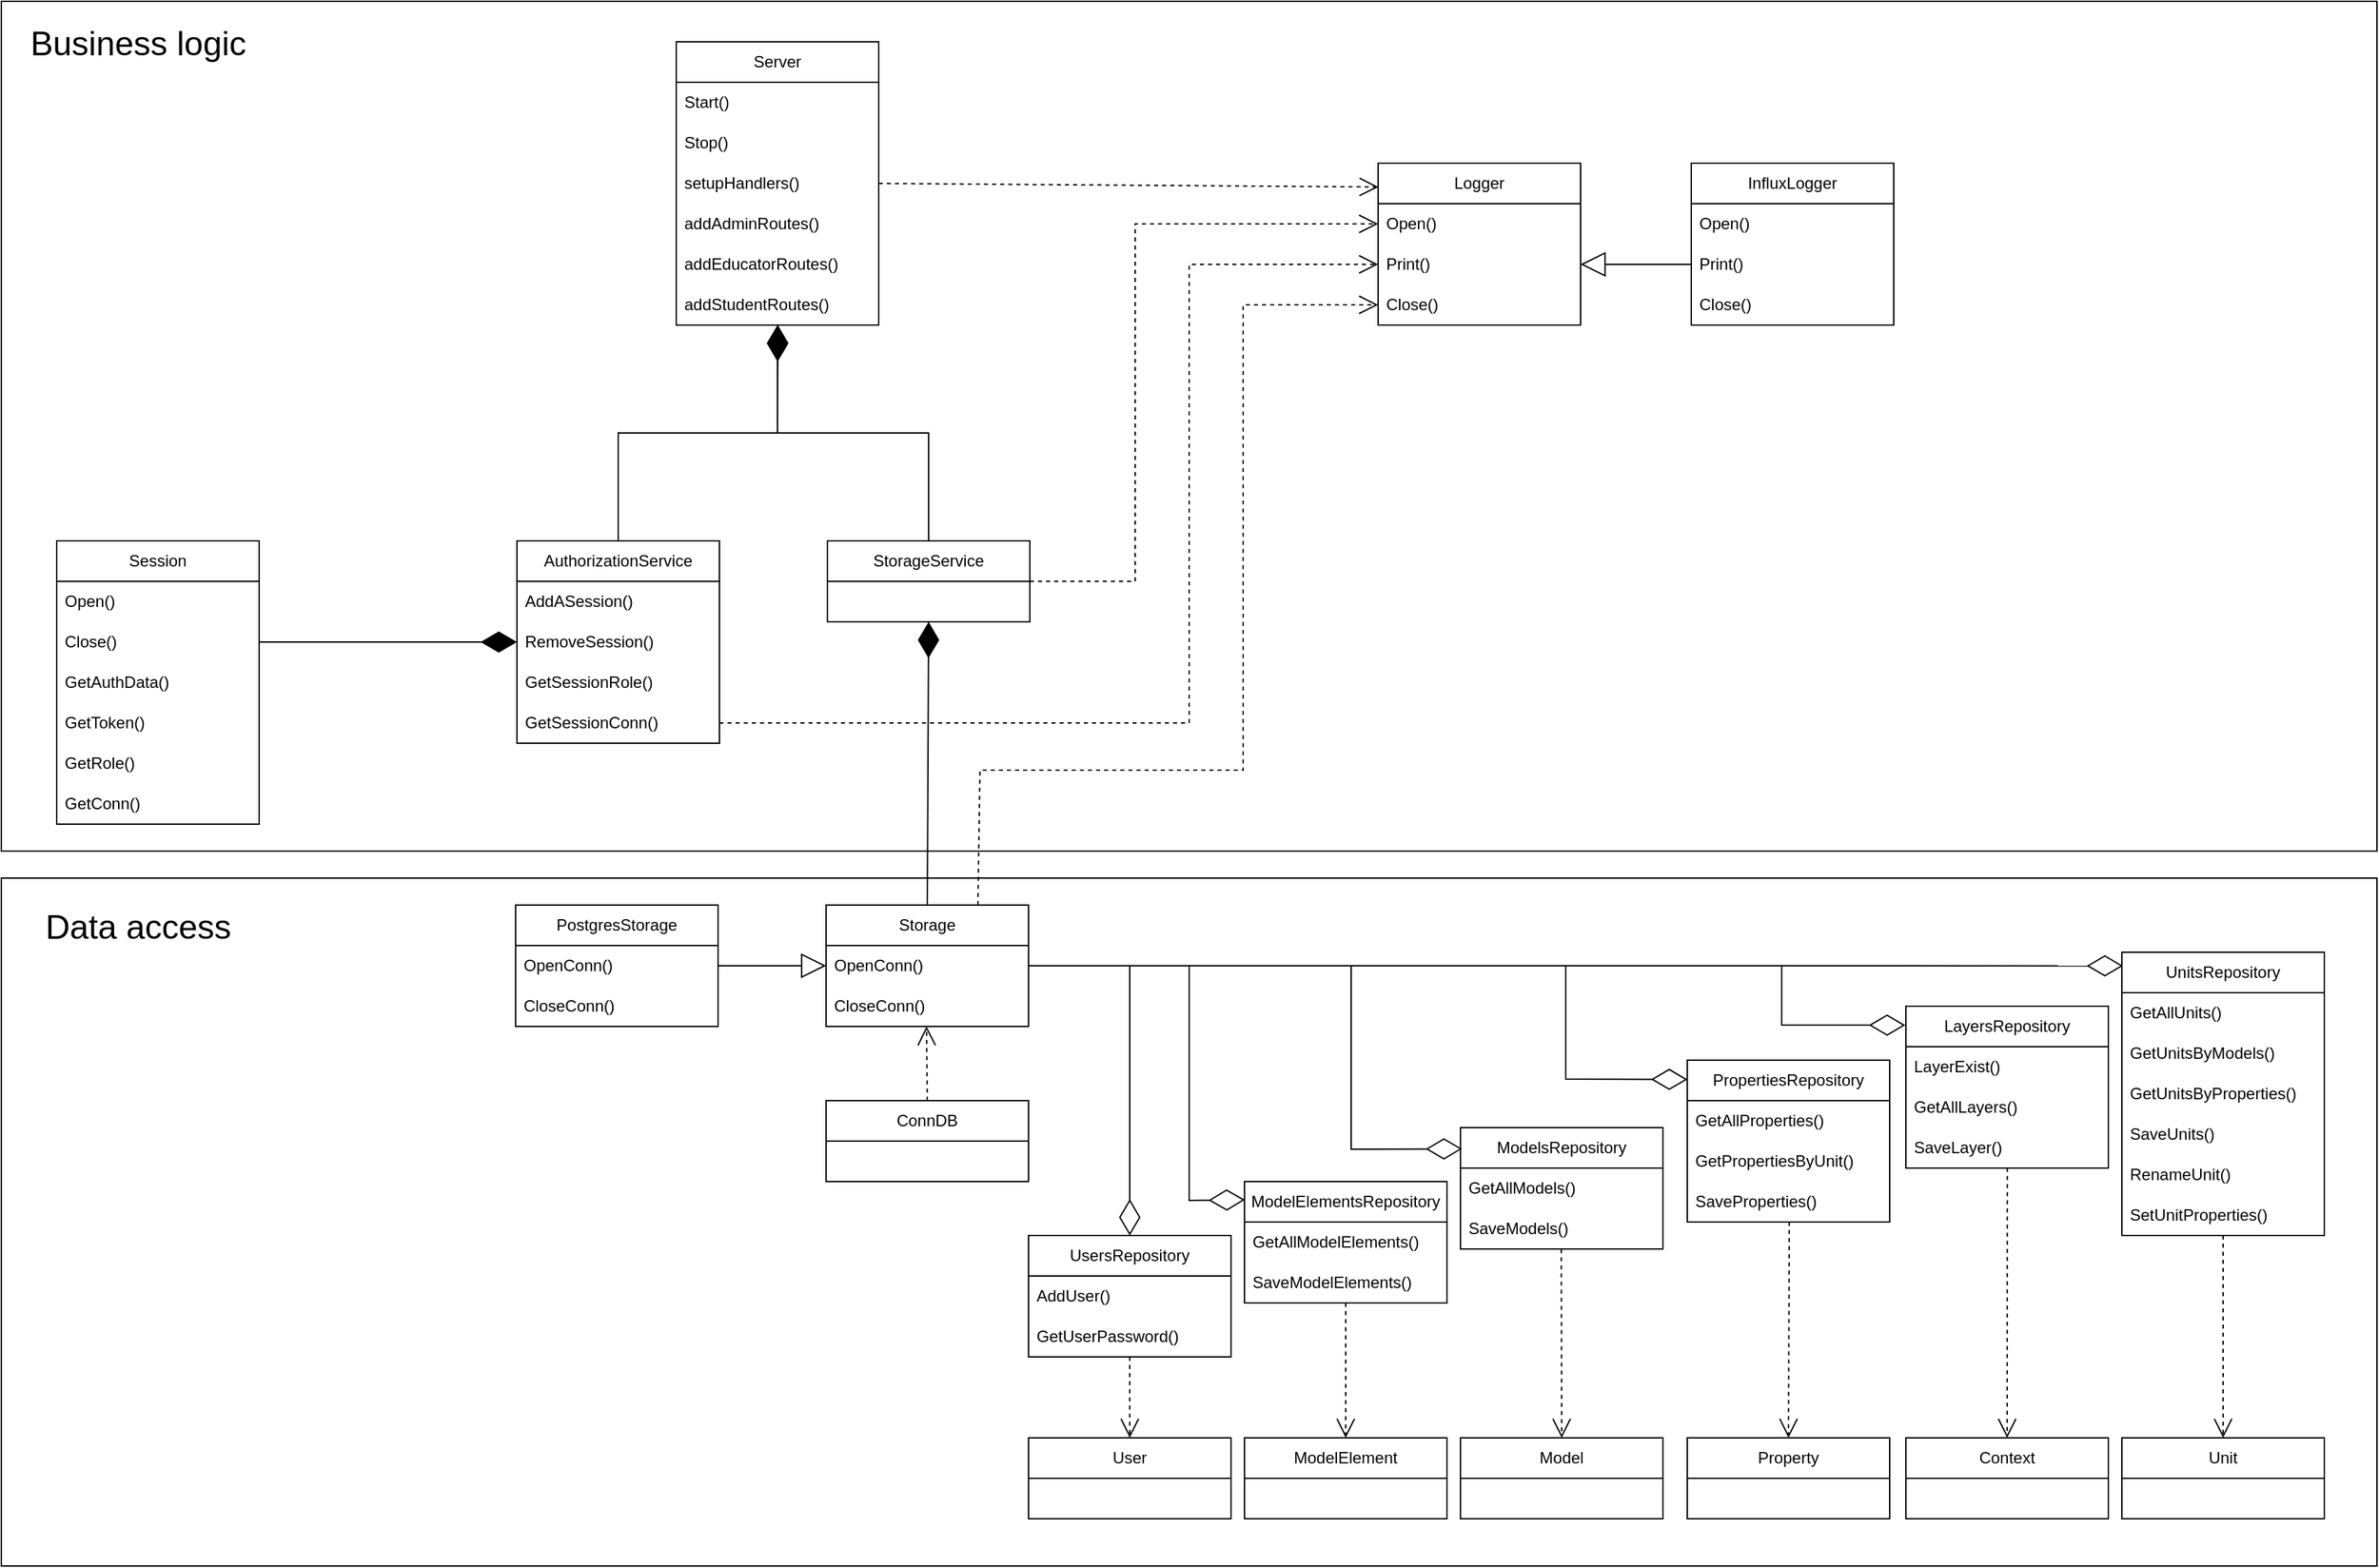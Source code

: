 <mxfile version="21.0.2" type="device"><diagram id="C5RBs43oDa-KdzZeNtuy" name="Page-1"><mxGraphModel dx="635" dy="2458" grid="1" gridSize="10" guides="1" tooltips="1" connect="1" arrows="1" fold="1" page="1" pageScale="1" pageWidth="827" pageHeight="1169" math="0" shadow="0"><root><mxCell id="WIyWlLk6GJQsqaUBKTNV-0"/><mxCell id="WIyWlLk6GJQsqaUBKTNV-1" parent="WIyWlLk6GJQsqaUBKTNV-0"/><mxCell id="wFYneCLH_l9DByyRhou_-1" value="" style="rounded=0;whiteSpace=wrap;html=1;" vertex="1" parent="WIyWlLk6GJQsqaUBKTNV-1"><mxGeometry x="2000" y="610" width="1760" height="510" as="geometry"/></mxCell><mxCell id="wFYneCLH_l9DByyRhou_-0" value="" style="rounded=0;whiteSpace=wrap;html=1;" vertex="1" parent="WIyWlLk6GJQsqaUBKTNV-1"><mxGeometry x="2000" y="-40" width="1760" height="630" as="geometry"/></mxCell><mxCell id="xp8kY14rPHe0qiVX5ViG-19" value="PropertiesRepository" style="swimlane;fontStyle=0;childLayout=stackLayout;horizontal=1;startSize=30;horizontalStack=0;resizeParent=1;resizeParentMax=0;resizeLast=0;collapsible=1;marginBottom=0;whiteSpace=wrap;html=1;" parent="WIyWlLk6GJQsqaUBKTNV-1" vertex="1"><mxGeometry x="3249" y="745" width="150" height="120" as="geometry"/></mxCell><mxCell id="xp8kY14rPHe0qiVX5ViG-20" value="GetAllProperties()" style="text;strokeColor=none;fillColor=none;align=left;verticalAlign=middle;spacingLeft=4;spacingRight=4;overflow=hidden;points=[[0,0.5],[1,0.5]];portConstraint=eastwest;rotatable=0;whiteSpace=wrap;html=1;" parent="xp8kY14rPHe0qiVX5ViG-19" vertex="1"><mxGeometry y="30" width="150" height="30" as="geometry"/></mxCell><mxCell id="xp8kY14rPHe0qiVX5ViG-21" value="GetPropertiesByUnit()" style="text;strokeColor=none;fillColor=none;align=left;verticalAlign=middle;spacingLeft=4;spacingRight=4;overflow=hidden;points=[[0,0.5],[1,0.5]];portConstraint=eastwest;rotatable=0;whiteSpace=wrap;html=1;" parent="xp8kY14rPHe0qiVX5ViG-19" vertex="1"><mxGeometry y="60" width="150" height="30" as="geometry"/></mxCell><mxCell id="xp8kY14rPHe0qiVX5ViG-22" value="SaveProperties()" style="text;strokeColor=none;fillColor=none;align=left;verticalAlign=middle;spacingLeft=4;spacingRight=4;overflow=hidden;points=[[0,0.5],[1,0.5]];portConstraint=eastwest;rotatable=0;whiteSpace=wrap;html=1;" parent="xp8kY14rPHe0qiVX5ViG-19" vertex="1"><mxGeometry y="90" width="150" height="30" as="geometry"/></mxCell><mxCell id="xp8kY14rPHe0qiVX5ViG-34" value="" style="endArrow=diamondThin;endFill=0;endSize=24;html=1;rounded=0;exitX=1;exitY=0.5;exitDx=0;exitDy=0;entryX=0.006;entryY=0.048;entryDx=0;entryDy=0;entryPerimeter=0;" parent="WIyWlLk6GJQsqaUBKTNV-1" source="xp8kY14rPHe0qiVX5ViG-62" target="xp8kY14rPHe0qiVX5ViG-50" edge="1"><mxGeometry width="160" relative="1" as="geometry"><mxPoint x="2761" y="680" as="sourcePoint"/><mxPoint x="3570" y="685" as="targetPoint"/></mxGeometry></mxCell><mxCell id="xp8kY14rPHe0qiVX5ViG-37" value="UsersRepository" style="swimlane;fontStyle=0;childLayout=stackLayout;horizontal=1;startSize=30;horizontalStack=0;resizeParent=1;resizeParentMax=0;resizeLast=0;collapsible=1;marginBottom=0;whiteSpace=wrap;html=1;" parent="WIyWlLk6GJQsqaUBKTNV-1" vertex="1"><mxGeometry x="2761" y="875" width="150" height="90" as="geometry"/></mxCell><mxCell id="xp8kY14rPHe0qiVX5ViG-38" value="AddUser()" style="text;strokeColor=none;fillColor=none;align=left;verticalAlign=middle;spacingLeft=4;spacingRight=4;overflow=hidden;points=[[0,0.5],[1,0.5]];portConstraint=eastwest;rotatable=0;whiteSpace=wrap;html=1;" parent="xp8kY14rPHe0qiVX5ViG-37" vertex="1"><mxGeometry y="30" width="150" height="30" as="geometry"/></mxCell><mxCell id="xp8kY14rPHe0qiVX5ViG-39" value="GetUserPassword()" style="text;strokeColor=none;fillColor=none;align=left;verticalAlign=middle;spacingLeft=4;spacingRight=4;overflow=hidden;points=[[0,0.5],[1,0.5]];portConstraint=eastwest;rotatable=0;whiteSpace=wrap;html=1;" parent="xp8kY14rPHe0qiVX5ViG-37" vertex="1"><mxGeometry y="60" width="150" height="30" as="geometry"/></mxCell><mxCell id="xp8kY14rPHe0qiVX5ViG-42" value="ModelsRepository" style="swimlane;fontStyle=0;childLayout=stackLayout;horizontal=1;startSize=30;horizontalStack=0;resizeParent=1;resizeParentMax=0;resizeLast=0;collapsible=1;marginBottom=0;whiteSpace=wrap;html=1;" parent="WIyWlLk6GJQsqaUBKTNV-1" vertex="1"><mxGeometry x="3081" y="795" width="150" height="90" as="geometry"/></mxCell><mxCell id="xp8kY14rPHe0qiVX5ViG-43" value="GetAllModels()" style="text;strokeColor=none;fillColor=none;align=left;verticalAlign=middle;spacingLeft=4;spacingRight=4;overflow=hidden;points=[[0,0.5],[1,0.5]];portConstraint=eastwest;rotatable=0;whiteSpace=wrap;html=1;" parent="xp8kY14rPHe0qiVX5ViG-42" vertex="1"><mxGeometry y="30" width="150" height="30" as="geometry"/></mxCell><mxCell id="xp8kY14rPHe0qiVX5ViG-44" value="SaveModels()" style="text;strokeColor=none;fillColor=none;align=left;verticalAlign=middle;spacingLeft=4;spacingRight=4;overflow=hidden;points=[[0,0.5],[1,0.5]];portConstraint=eastwest;rotatable=0;whiteSpace=wrap;html=1;" parent="xp8kY14rPHe0qiVX5ViG-42" vertex="1"><mxGeometry y="60" width="150" height="30" as="geometry"/></mxCell><mxCell id="xp8kY14rPHe0qiVX5ViG-46" value="ModelElementsRepository" style="swimlane;fontStyle=0;childLayout=stackLayout;horizontal=1;startSize=30;horizontalStack=0;resizeParent=1;resizeParentMax=0;resizeLast=0;collapsible=1;marginBottom=0;whiteSpace=wrap;html=1;" parent="WIyWlLk6GJQsqaUBKTNV-1" vertex="1"><mxGeometry x="2921" y="835" width="150" height="90" as="geometry"/></mxCell><mxCell id="xp8kY14rPHe0qiVX5ViG-47" value="GetAllModelElements()" style="text;strokeColor=none;fillColor=none;align=left;verticalAlign=middle;spacingLeft=4;spacingRight=4;overflow=hidden;points=[[0,0.5],[1,0.5]];portConstraint=eastwest;rotatable=0;whiteSpace=wrap;html=1;" parent="xp8kY14rPHe0qiVX5ViG-46" vertex="1"><mxGeometry y="30" width="150" height="30" as="geometry"/></mxCell><mxCell id="xp8kY14rPHe0qiVX5ViG-48" value="SaveModelElements()" style="text;strokeColor=none;fillColor=none;align=left;verticalAlign=middle;spacingLeft=4;spacingRight=4;overflow=hidden;points=[[0,0.5],[1,0.5]];portConstraint=eastwest;rotatable=0;whiteSpace=wrap;html=1;" parent="xp8kY14rPHe0qiVX5ViG-46" vertex="1"><mxGeometry y="60" width="150" height="30" as="geometry"/></mxCell><mxCell id="xp8kY14rPHe0qiVX5ViG-50" value="UnitsRepository" style="swimlane;fontStyle=0;childLayout=stackLayout;horizontal=1;startSize=30;horizontalStack=0;resizeParent=1;resizeParentMax=0;resizeLast=0;collapsible=1;marginBottom=0;whiteSpace=wrap;html=1;" parent="WIyWlLk6GJQsqaUBKTNV-1" vertex="1"><mxGeometry x="3571" y="665" width="150" height="210" as="geometry"/></mxCell><mxCell id="xp8kY14rPHe0qiVX5ViG-51" value="GetAllUnits()" style="text;strokeColor=none;fillColor=none;align=left;verticalAlign=middle;spacingLeft=4;spacingRight=4;overflow=hidden;points=[[0,0.5],[1,0.5]];portConstraint=eastwest;rotatable=0;whiteSpace=wrap;html=1;" parent="xp8kY14rPHe0qiVX5ViG-50" vertex="1"><mxGeometry y="30" width="150" height="30" as="geometry"/></mxCell><mxCell id="xp8kY14rPHe0qiVX5ViG-52" value="GetUnitsByModels()" style="text;strokeColor=none;fillColor=none;align=left;verticalAlign=middle;spacingLeft=4;spacingRight=4;overflow=hidden;points=[[0,0.5],[1,0.5]];portConstraint=eastwest;rotatable=0;whiteSpace=wrap;html=1;" parent="xp8kY14rPHe0qiVX5ViG-50" vertex="1"><mxGeometry y="60" width="150" height="30" as="geometry"/></mxCell><mxCell id="xp8kY14rPHe0qiVX5ViG-53" value="GetUnitsByProperties()" style="text;strokeColor=none;fillColor=none;align=left;verticalAlign=middle;spacingLeft=4;spacingRight=4;overflow=hidden;points=[[0,0.5],[1,0.5]];portConstraint=eastwest;rotatable=0;whiteSpace=wrap;html=1;" parent="xp8kY14rPHe0qiVX5ViG-50" vertex="1"><mxGeometry y="90" width="150" height="30" as="geometry"/></mxCell><mxCell id="xp8kY14rPHe0qiVX5ViG-54" value="SaveUnits()" style="text;strokeColor=none;fillColor=none;align=left;verticalAlign=middle;spacingLeft=4;spacingRight=4;overflow=hidden;points=[[0,0.5],[1,0.5]];portConstraint=eastwest;rotatable=0;whiteSpace=wrap;html=1;" parent="xp8kY14rPHe0qiVX5ViG-50" vertex="1"><mxGeometry y="120" width="150" height="30" as="geometry"/></mxCell><mxCell id="xp8kY14rPHe0qiVX5ViG-55" value="RenameUnit()" style="text;strokeColor=none;fillColor=none;align=left;verticalAlign=middle;spacingLeft=4;spacingRight=4;overflow=hidden;points=[[0,0.5],[1,0.5]];portConstraint=eastwest;rotatable=0;whiteSpace=wrap;html=1;" parent="xp8kY14rPHe0qiVX5ViG-50" vertex="1"><mxGeometry y="150" width="150" height="30" as="geometry"/></mxCell><mxCell id="xp8kY14rPHe0qiVX5ViG-56" value="SetUnitProperties()" style="text;strokeColor=none;fillColor=none;align=left;verticalAlign=middle;spacingLeft=4;spacingRight=4;overflow=hidden;points=[[0,0.5],[1,0.5]];portConstraint=eastwest;rotatable=0;whiteSpace=wrap;html=1;" parent="xp8kY14rPHe0qiVX5ViG-50" vertex="1"><mxGeometry y="180" width="150" height="30" as="geometry"/></mxCell><mxCell id="xp8kY14rPHe0qiVX5ViG-57" value="LayersRepository" style="swimlane;fontStyle=0;childLayout=stackLayout;horizontal=1;startSize=30;horizontalStack=0;resizeParent=1;resizeParentMax=0;resizeLast=0;collapsible=1;marginBottom=0;whiteSpace=wrap;html=1;" parent="WIyWlLk6GJQsqaUBKTNV-1" vertex="1"><mxGeometry x="3411" y="705" width="150" height="120" as="geometry"/></mxCell><mxCell id="xp8kY14rPHe0qiVX5ViG-58" value="LayerExist()" style="text;strokeColor=none;fillColor=none;align=left;verticalAlign=middle;spacingLeft=4;spacingRight=4;overflow=hidden;points=[[0,0.5],[1,0.5]];portConstraint=eastwest;rotatable=0;whiteSpace=wrap;html=1;" parent="xp8kY14rPHe0qiVX5ViG-57" vertex="1"><mxGeometry y="30" width="150" height="30" as="geometry"/></mxCell><mxCell id="xp8kY14rPHe0qiVX5ViG-59" value="GetAllLayers()" style="text;strokeColor=none;fillColor=none;align=left;verticalAlign=middle;spacingLeft=4;spacingRight=4;overflow=hidden;points=[[0,0.5],[1,0.5]];portConstraint=eastwest;rotatable=0;whiteSpace=wrap;html=1;" parent="xp8kY14rPHe0qiVX5ViG-57" vertex="1"><mxGeometry y="60" width="150" height="30" as="geometry"/></mxCell><mxCell id="xp8kY14rPHe0qiVX5ViG-60" value="SaveLayer()" style="text;strokeColor=none;fillColor=none;align=left;verticalAlign=middle;spacingLeft=4;spacingRight=4;overflow=hidden;points=[[0,0.5],[1,0.5]];portConstraint=eastwest;rotatable=0;whiteSpace=wrap;html=1;" parent="xp8kY14rPHe0qiVX5ViG-57" vertex="1"><mxGeometry y="90" width="150" height="30" as="geometry"/></mxCell><mxCell id="xp8kY14rPHe0qiVX5ViG-61" value="Storage" style="swimlane;fontStyle=0;childLayout=stackLayout;horizontal=1;startSize=30;horizontalStack=0;resizeParent=1;resizeParentMax=0;resizeLast=0;collapsible=1;marginBottom=0;whiteSpace=wrap;html=1;" parent="WIyWlLk6GJQsqaUBKTNV-1" vertex="1"><mxGeometry x="2611" y="630" width="150" height="90" as="geometry"/></mxCell><mxCell id="xp8kY14rPHe0qiVX5ViG-62" value="OpenConn()" style="text;strokeColor=none;fillColor=none;align=left;verticalAlign=middle;spacingLeft=4;spacingRight=4;overflow=hidden;points=[[0,0.5],[1,0.5]];portConstraint=eastwest;rotatable=0;whiteSpace=wrap;html=1;" parent="xp8kY14rPHe0qiVX5ViG-61" vertex="1"><mxGeometry y="30" width="150" height="30" as="geometry"/></mxCell><mxCell id="xp8kY14rPHe0qiVX5ViG-63" value="CloseConn()" style="text;strokeColor=none;fillColor=none;align=left;verticalAlign=middle;spacingLeft=4;spacingRight=4;overflow=hidden;points=[[0,0.5],[1,0.5]];portConstraint=eastwest;rotatable=0;whiteSpace=wrap;html=1;" parent="xp8kY14rPHe0qiVX5ViG-61" vertex="1"><mxGeometry y="60" width="150" height="30" as="geometry"/></mxCell><mxCell id="xp8kY14rPHe0qiVX5ViG-67" value="PostgresStorage" style="swimlane;fontStyle=0;childLayout=stackLayout;horizontal=1;startSize=30;horizontalStack=0;resizeParent=1;resizeParentMax=0;resizeLast=0;collapsible=1;marginBottom=0;whiteSpace=wrap;html=1;" parent="WIyWlLk6GJQsqaUBKTNV-1" vertex="1"><mxGeometry x="2381" y="630" width="150" height="90" as="geometry"/></mxCell><mxCell id="xp8kY14rPHe0qiVX5ViG-68" value="OpenConn()" style="text;strokeColor=none;fillColor=none;align=left;verticalAlign=middle;spacingLeft=4;spacingRight=4;overflow=hidden;points=[[0,0.5],[1,0.5]];portConstraint=eastwest;rotatable=0;whiteSpace=wrap;html=1;" parent="xp8kY14rPHe0qiVX5ViG-67" vertex="1"><mxGeometry y="30" width="150" height="30" as="geometry"/></mxCell><mxCell id="xp8kY14rPHe0qiVX5ViG-69" value="CloseConn()" style="text;strokeColor=none;fillColor=none;align=left;verticalAlign=middle;spacingLeft=4;spacingRight=4;overflow=hidden;points=[[0,0.5],[1,0.5]];portConstraint=eastwest;rotatable=0;whiteSpace=wrap;html=1;" parent="xp8kY14rPHe0qiVX5ViG-67" vertex="1"><mxGeometry y="60" width="150" height="30" as="geometry"/></mxCell><mxCell id="xp8kY14rPHe0qiVX5ViG-70" value="StorageService" style="swimlane;fontStyle=0;childLayout=stackLayout;horizontal=1;startSize=30;horizontalStack=0;resizeParent=1;resizeParentMax=0;resizeLast=0;collapsible=1;marginBottom=0;whiteSpace=wrap;html=1;" parent="WIyWlLk6GJQsqaUBKTNV-1" vertex="1"><mxGeometry x="2612" y="360" width="150" height="60" as="geometry"/></mxCell><mxCell id="xp8kY14rPHe0qiVX5ViG-78" value="" style="endArrow=diamondThin;endFill=1;endSize=24;html=1;rounded=0;entryX=0.5;entryY=1;entryDx=0;entryDy=0;exitX=0.5;exitY=0;exitDx=0;exitDy=0;" parent="WIyWlLk6GJQsqaUBKTNV-1" source="xp8kY14rPHe0qiVX5ViG-61" target="xp8kY14rPHe0qiVX5ViG-70" edge="1"><mxGeometry width="160" relative="1" as="geometry"><mxPoint x="2712" y="489" as="sourcePoint"/><mxPoint x="2642" y="509" as="targetPoint"/></mxGeometry></mxCell><mxCell id="xp8kY14rPHe0qiVX5ViG-79" value="" style="endArrow=block;endSize=16;endFill=0;html=1;rounded=0;entryX=0;entryY=0.5;entryDx=0;entryDy=0;exitX=1;exitY=0.5;exitDx=0;exitDy=0;" parent="WIyWlLk6GJQsqaUBKTNV-1" source="xp8kY14rPHe0qiVX5ViG-68" target="xp8kY14rPHe0qiVX5ViG-62" edge="1"><mxGeometry width="160" relative="1" as="geometry"><mxPoint x="2381" y="585" as="sourcePoint"/><mxPoint x="2541" y="585" as="targetPoint"/></mxGeometry></mxCell><mxCell id="xp8kY14rPHe0qiVX5ViG-80" value="" style="endArrow=diamondThin;endFill=0;endSize=24;html=1;rounded=0;exitX=1;exitY=0.5;exitDx=0;exitDy=0;entryX=0.001;entryY=0.119;entryDx=0;entryDy=0;entryPerimeter=0;" parent="WIyWlLk6GJQsqaUBKTNV-1" source="xp8kY14rPHe0qiVX5ViG-62" target="xp8kY14rPHe0qiVX5ViG-19" edge="1"><mxGeometry width="160" relative="1" as="geometry"><mxPoint x="2680" y="685" as="sourcePoint"/><mxPoint x="3410" y="645" as="targetPoint"/><Array as="points"><mxPoint x="3159" y="675"/><mxPoint x="3159" y="759"/></Array></mxGeometry></mxCell><mxCell id="xp8kY14rPHe0qiVX5ViG-81" value="" style="endArrow=diamondThin;endFill=0;endSize=24;html=1;rounded=0;exitX=1;exitY=0.5;exitDx=0;exitDy=0;entryX=-0.003;entryY=0.117;entryDx=0;entryDy=0;entryPerimeter=0;" parent="WIyWlLk6GJQsqaUBKTNV-1" source="xp8kY14rPHe0qiVX5ViG-62" target="xp8kY14rPHe0qiVX5ViG-57" edge="1"><mxGeometry width="160" relative="1" as="geometry"><mxPoint x="2680" y="685" as="sourcePoint"/><mxPoint x="3420" y="655" as="targetPoint"/><Array as="points"><mxPoint x="3319" y="675"/><mxPoint x="3319" y="719"/></Array></mxGeometry></mxCell><mxCell id="xp8kY14rPHe0qiVX5ViG-82" value="" style="endArrow=diamondThin;endFill=0;endSize=24;html=1;rounded=0;exitX=1;exitY=0.5;exitDx=0;exitDy=0;entryX=0.008;entryY=0.175;entryDx=0;entryDy=0;entryPerimeter=0;" parent="WIyWlLk6GJQsqaUBKTNV-1" source="xp8kY14rPHe0qiVX5ViG-62" target="xp8kY14rPHe0qiVX5ViG-42" edge="1"><mxGeometry width="160" relative="1" as="geometry"><mxPoint x="2680" y="685" as="sourcePoint"/><mxPoint x="3261" y="704" as="targetPoint"/><Array as="points"><mxPoint x="3000" y="675"/><mxPoint x="3000" y="811"/></Array></mxGeometry></mxCell><mxCell id="xp8kY14rPHe0qiVX5ViG-83" value="" style="endArrow=diamondThin;endFill=0;endSize=24;html=1;rounded=0;exitX=1;exitY=0.5;exitDx=0;exitDy=0;entryX=0.002;entryY=0.15;entryDx=0;entryDy=0;entryPerimeter=0;" parent="WIyWlLk6GJQsqaUBKTNV-1" source="xp8kY14rPHe0qiVX5ViG-62" target="xp8kY14rPHe0qiVX5ViG-46" edge="1"><mxGeometry width="160" relative="1" as="geometry"><mxPoint x="2680" y="685" as="sourcePoint"/><mxPoint x="3092" y="746" as="targetPoint"/><Array as="points"><mxPoint x="2880" y="675"/><mxPoint x="2880" y="849"/></Array></mxGeometry></mxCell><mxCell id="xp8kY14rPHe0qiVX5ViG-84" value="" style="endArrow=diamondThin;endFill=0;endSize=24;html=1;rounded=0;exitX=1;exitY=0.5;exitDx=0;exitDy=0;entryX=0.5;entryY=0;entryDx=0;entryDy=0;" parent="WIyWlLk6GJQsqaUBKTNV-1" source="xp8kY14rPHe0qiVX5ViG-62" target="xp8kY14rPHe0qiVX5ViG-37" edge="1"><mxGeometry width="160" relative="1" as="geometry"><mxPoint x="2680" y="685" as="sourcePoint"/><mxPoint x="2931" y="784" as="targetPoint"/><Array as="points"><mxPoint x="2836" y="675"/></Array></mxGeometry></mxCell><mxCell id="xp8kY14rPHe0qiVX5ViG-86" value="AuthorizationService" style="swimlane;fontStyle=0;childLayout=stackLayout;horizontal=1;startSize=30;horizontalStack=0;resizeParent=1;resizeParentMax=0;resizeLast=0;collapsible=1;marginBottom=0;whiteSpace=wrap;html=1;" parent="WIyWlLk6GJQsqaUBKTNV-1" vertex="1"><mxGeometry x="2382" y="360" width="150" height="150" as="geometry"/></mxCell><mxCell id="xp8kY14rPHe0qiVX5ViG-87" value="AddASession()" style="text;strokeColor=none;fillColor=none;align=left;verticalAlign=middle;spacingLeft=4;spacingRight=4;overflow=hidden;points=[[0,0.5],[1,0.5]];portConstraint=eastwest;rotatable=0;whiteSpace=wrap;html=1;" parent="xp8kY14rPHe0qiVX5ViG-86" vertex="1"><mxGeometry y="30" width="150" height="30" as="geometry"/></mxCell><mxCell id="xp8kY14rPHe0qiVX5ViG-88" value="RemoveSession()" style="text;strokeColor=none;fillColor=none;align=left;verticalAlign=middle;spacingLeft=4;spacingRight=4;overflow=hidden;points=[[0,0.5],[1,0.5]];portConstraint=eastwest;rotatable=0;whiteSpace=wrap;html=1;" parent="xp8kY14rPHe0qiVX5ViG-86" vertex="1"><mxGeometry y="60" width="150" height="30" as="geometry"/></mxCell><mxCell id="xp8kY14rPHe0qiVX5ViG-89" value="GetSessionRole()" style="text;strokeColor=none;fillColor=none;align=left;verticalAlign=middle;spacingLeft=4;spacingRight=4;overflow=hidden;points=[[0,0.5],[1,0.5]];portConstraint=eastwest;rotatable=0;whiteSpace=wrap;html=1;" parent="xp8kY14rPHe0qiVX5ViG-86" vertex="1"><mxGeometry y="90" width="150" height="30" as="geometry"/></mxCell><mxCell id="xp8kY14rPHe0qiVX5ViG-90" value="GetSessionConn()" style="text;strokeColor=none;fillColor=none;align=left;verticalAlign=middle;spacingLeft=4;spacingRight=4;overflow=hidden;points=[[0,0.5],[1,0.5]];portConstraint=eastwest;rotatable=0;whiteSpace=wrap;html=1;" parent="xp8kY14rPHe0qiVX5ViG-86" vertex="1"><mxGeometry y="120" width="150" height="30" as="geometry"/></mxCell><mxCell id="xp8kY14rPHe0qiVX5ViG-91" value="Session" style="swimlane;fontStyle=0;childLayout=stackLayout;horizontal=1;startSize=30;horizontalStack=0;resizeParent=1;resizeParentMax=0;resizeLast=0;collapsible=1;marginBottom=0;whiteSpace=wrap;html=1;" parent="WIyWlLk6GJQsqaUBKTNV-1" vertex="1"><mxGeometry x="2041" y="360" width="150" height="210" as="geometry"/></mxCell><mxCell id="xp8kY14rPHe0qiVX5ViG-92" value="Open()" style="text;strokeColor=none;fillColor=none;align=left;verticalAlign=middle;spacingLeft=4;spacingRight=4;overflow=hidden;points=[[0,0.5],[1,0.5]];portConstraint=eastwest;rotatable=0;whiteSpace=wrap;html=1;" parent="xp8kY14rPHe0qiVX5ViG-91" vertex="1"><mxGeometry y="30" width="150" height="30" as="geometry"/></mxCell><mxCell id="xp8kY14rPHe0qiVX5ViG-93" value="Close()" style="text;strokeColor=none;fillColor=none;align=left;verticalAlign=middle;spacingLeft=4;spacingRight=4;overflow=hidden;points=[[0,0.5],[1,0.5]];portConstraint=eastwest;rotatable=0;whiteSpace=wrap;html=1;" parent="xp8kY14rPHe0qiVX5ViG-91" vertex="1"><mxGeometry y="60" width="150" height="30" as="geometry"/></mxCell><mxCell id="xp8kY14rPHe0qiVX5ViG-94" value="GetAuthData()" style="text;strokeColor=none;fillColor=none;align=left;verticalAlign=middle;spacingLeft=4;spacingRight=4;overflow=hidden;points=[[0,0.5],[1,0.5]];portConstraint=eastwest;rotatable=0;whiteSpace=wrap;html=1;" parent="xp8kY14rPHe0qiVX5ViG-91" vertex="1"><mxGeometry y="90" width="150" height="30" as="geometry"/></mxCell><mxCell id="xp8kY14rPHe0qiVX5ViG-95" value="GetToken()" style="text;strokeColor=none;fillColor=none;align=left;verticalAlign=middle;spacingLeft=4;spacingRight=4;overflow=hidden;points=[[0,0.5],[1,0.5]];portConstraint=eastwest;rotatable=0;whiteSpace=wrap;html=1;" parent="xp8kY14rPHe0qiVX5ViG-91" vertex="1"><mxGeometry y="120" width="150" height="30" as="geometry"/></mxCell><mxCell id="xp8kY14rPHe0qiVX5ViG-96" value="GetRole()" style="text;strokeColor=none;fillColor=none;align=left;verticalAlign=middle;spacingLeft=4;spacingRight=4;overflow=hidden;points=[[0,0.5],[1,0.5]];portConstraint=eastwest;rotatable=0;whiteSpace=wrap;html=1;" parent="xp8kY14rPHe0qiVX5ViG-91" vertex="1"><mxGeometry y="150" width="150" height="30" as="geometry"/></mxCell><mxCell id="xp8kY14rPHe0qiVX5ViG-97" value="GetConn()" style="text;strokeColor=none;fillColor=none;align=left;verticalAlign=middle;spacingLeft=4;spacingRight=4;overflow=hidden;points=[[0,0.5],[1,0.5]];portConstraint=eastwest;rotatable=0;whiteSpace=wrap;html=1;" parent="xp8kY14rPHe0qiVX5ViG-91" vertex="1"><mxGeometry y="180" width="150" height="30" as="geometry"/></mxCell><mxCell id="xp8kY14rPHe0qiVX5ViG-98" value="" style="endArrow=diamondThin;endFill=1;endSize=24;html=1;rounded=0;entryX=0;entryY=0.5;entryDx=0;entryDy=0;exitX=1;exitY=0.5;exitDx=0;exitDy=0;" parent="WIyWlLk6GJQsqaUBKTNV-1" source="xp8kY14rPHe0qiVX5ViG-93" target="xp8kY14rPHe0qiVX5ViG-88" edge="1"><mxGeometry width="160" relative="1" as="geometry"><mxPoint x="2697" y="575" as="sourcePoint"/><mxPoint x="2697" y="430" as="targetPoint"/></mxGeometry></mxCell><mxCell id="xp8kY14rPHe0qiVX5ViG-99" value="Server" style="swimlane;fontStyle=0;childLayout=stackLayout;horizontal=1;startSize=30;horizontalStack=0;resizeParent=1;resizeParentMax=0;resizeLast=0;collapsible=1;marginBottom=0;whiteSpace=wrap;html=1;" parent="WIyWlLk6GJQsqaUBKTNV-1" vertex="1"><mxGeometry x="2500" y="-10" width="150" height="210" as="geometry"/></mxCell><mxCell id="xp8kY14rPHe0qiVX5ViG-100" value="Start()" style="text;strokeColor=none;fillColor=none;align=left;verticalAlign=middle;spacingLeft=4;spacingRight=4;overflow=hidden;points=[[0,0.5],[1,0.5]];portConstraint=eastwest;rotatable=0;whiteSpace=wrap;html=1;" parent="xp8kY14rPHe0qiVX5ViG-99" vertex="1"><mxGeometry y="30" width="150" height="30" as="geometry"/></mxCell><mxCell id="xp8kY14rPHe0qiVX5ViG-101" value="Stop()" style="text;strokeColor=none;fillColor=none;align=left;verticalAlign=middle;spacingLeft=4;spacingRight=4;overflow=hidden;points=[[0,0.5],[1,0.5]];portConstraint=eastwest;rotatable=0;whiteSpace=wrap;html=1;" parent="xp8kY14rPHe0qiVX5ViG-99" vertex="1"><mxGeometry y="60" width="150" height="30" as="geometry"/></mxCell><mxCell id="xp8kY14rPHe0qiVX5ViG-102" value="setupHandlers()" style="text;strokeColor=none;fillColor=none;align=left;verticalAlign=middle;spacingLeft=4;spacingRight=4;overflow=hidden;points=[[0,0.5],[1,0.5]];portConstraint=eastwest;rotatable=0;whiteSpace=wrap;html=1;" parent="xp8kY14rPHe0qiVX5ViG-99" vertex="1"><mxGeometry y="90" width="150" height="30" as="geometry"/></mxCell><mxCell id="xp8kY14rPHe0qiVX5ViG-103" value="addAdminRoutes()" style="text;strokeColor=none;fillColor=none;align=left;verticalAlign=middle;spacingLeft=4;spacingRight=4;overflow=hidden;points=[[0,0.5],[1,0.5]];portConstraint=eastwest;rotatable=0;whiteSpace=wrap;html=1;" parent="xp8kY14rPHe0qiVX5ViG-99" vertex="1"><mxGeometry y="120" width="150" height="30" as="geometry"/></mxCell><mxCell id="xp8kY14rPHe0qiVX5ViG-104" value="addEducatorRoutes()" style="text;strokeColor=none;fillColor=none;align=left;verticalAlign=middle;spacingLeft=4;spacingRight=4;overflow=hidden;points=[[0,0.5],[1,0.5]];portConstraint=eastwest;rotatable=0;whiteSpace=wrap;html=1;" parent="xp8kY14rPHe0qiVX5ViG-99" vertex="1"><mxGeometry y="150" width="150" height="30" as="geometry"/></mxCell><mxCell id="xp8kY14rPHe0qiVX5ViG-105" value="addStudentRoutes()" style="text;strokeColor=none;fillColor=none;align=left;verticalAlign=middle;spacingLeft=4;spacingRight=4;overflow=hidden;points=[[0,0.5],[1,0.5]];portConstraint=eastwest;rotatable=0;whiteSpace=wrap;html=1;" parent="xp8kY14rPHe0qiVX5ViG-99" vertex="1"><mxGeometry y="180" width="150" height="30" as="geometry"/></mxCell><mxCell id="xp8kY14rPHe0qiVX5ViG-106" value="" style="endArrow=diamondThin;endFill=1;endSize=24;html=1;rounded=0;exitX=0.5;exitY=0;exitDx=0;exitDy=0;entryX=0.502;entryY=1;entryDx=0;entryDy=0;entryPerimeter=0;" parent="WIyWlLk6GJQsqaUBKTNV-1" source="xp8kY14rPHe0qiVX5ViG-86" target="xp8kY14rPHe0qiVX5ViG-105" edge="1"><mxGeometry width="160" relative="1" as="geometry"><mxPoint x="2201" y="445" as="sourcePoint"/><mxPoint x="2600" y="230" as="targetPoint"/><Array as="points"><mxPoint x="2457" y="280"/><mxPoint x="2575" y="280"/></Array></mxGeometry></mxCell><mxCell id="xp8kY14rPHe0qiVX5ViG-107" value="" style="endArrow=diamondThin;endFill=1;endSize=24;html=1;rounded=0;exitX=0.5;exitY=0;exitDx=0;exitDy=0;entryX=0.5;entryY=1.002;entryDx=0;entryDy=0;entryPerimeter=0;" parent="WIyWlLk6GJQsqaUBKTNV-1" source="xp8kY14rPHe0qiVX5ViG-70" target="xp8kY14rPHe0qiVX5ViG-105" edge="1"><mxGeometry width="160" relative="1" as="geometry"><mxPoint x="2467" y="370" as="sourcePoint"/><mxPoint x="2585" y="170" as="targetPoint"/><Array as="points"><mxPoint x="2687" y="280"/><mxPoint x="2575" y="280"/></Array></mxGeometry></mxCell><mxCell id="xp8kY14rPHe0qiVX5ViG-108" value="Logger" style="swimlane;fontStyle=0;childLayout=stackLayout;horizontal=1;startSize=30;horizontalStack=0;resizeParent=1;resizeParentMax=0;resizeLast=0;collapsible=1;marginBottom=0;whiteSpace=wrap;html=1;" parent="WIyWlLk6GJQsqaUBKTNV-1" vertex="1"><mxGeometry x="3020" y="80" width="150" height="120" as="geometry"/></mxCell><mxCell id="xp8kY14rPHe0qiVX5ViG-109" value="Open()" style="text;strokeColor=none;fillColor=none;align=left;verticalAlign=middle;spacingLeft=4;spacingRight=4;overflow=hidden;points=[[0,0.5],[1,0.5]];portConstraint=eastwest;rotatable=0;whiteSpace=wrap;html=1;" parent="xp8kY14rPHe0qiVX5ViG-108" vertex="1"><mxGeometry y="30" width="150" height="30" as="geometry"/></mxCell><mxCell id="xp8kY14rPHe0qiVX5ViG-110" value="Print()" style="text;strokeColor=none;fillColor=none;align=left;verticalAlign=middle;spacingLeft=4;spacingRight=4;overflow=hidden;points=[[0,0.5],[1,0.5]];portConstraint=eastwest;rotatable=0;whiteSpace=wrap;html=1;" parent="xp8kY14rPHe0qiVX5ViG-108" vertex="1"><mxGeometry y="60" width="150" height="30" as="geometry"/></mxCell><mxCell id="xp8kY14rPHe0qiVX5ViG-111" value="Close()" style="text;strokeColor=none;fillColor=none;align=left;verticalAlign=middle;spacingLeft=4;spacingRight=4;overflow=hidden;points=[[0,0.5],[1,0.5]];portConstraint=eastwest;rotatable=0;whiteSpace=wrap;html=1;" parent="xp8kY14rPHe0qiVX5ViG-108" vertex="1"><mxGeometry y="90" width="150" height="30" as="geometry"/></mxCell><mxCell id="xp8kY14rPHe0qiVX5ViG-112" value="InfluxLogger" style="swimlane;fontStyle=0;childLayout=stackLayout;horizontal=1;startSize=30;horizontalStack=0;resizeParent=1;resizeParentMax=0;resizeLast=0;collapsible=1;marginBottom=0;whiteSpace=wrap;html=1;" parent="WIyWlLk6GJQsqaUBKTNV-1" vertex="1"><mxGeometry x="3252" y="80" width="150" height="120" as="geometry"/></mxCell><mxCell id="xp8kY14rPHe0qiVX5ViG-113" value="Open()" style="text;strokeColor=none;fillColor=none;align=left;verticalAlign=middle;spacingLeft=4;spacingRight=4;overflow=hidden;points=[[0,0.5],[1,0.5]];portConstraint=eastwest;rotatable=0;whiteSpace=wrap;html=1;" parent="xp8kY14rPHe0qiVX5ViG-112" vertex="1"><mxGeometry y="30" width="150" height="30" as="geometry"/></mxCell><mxCell id="xp8kY14rPHe0qiVX5ViG-114" value="Print()" style="text;strokeColor=none;fillColor=none;align=left;verticalAlign=middle;spacingLeft=4;spacingRight=4;overflow=hidden;points=[[0,0.5],[1,0.5]];portConstraint=eastwest;rotatable=0;whiteSpace=wrap;html=1;" parent="xp8kY14rPHe0qiVX5ViG-112" vertex="1"><mxGeometry y="60" width="150" height="30" as="geometry"/></mxCell><mxCell id="xp8kY14rPHe0qiVX5ViG-115" value="Close()" style="text;strokeColor=none;fillColor=none;align=left;verticalAlign=middle;spacingLeft=4;spacingRight=4;overflow=hidden;points=[[0,0.5],[1,0.5]];portConstraint=eastwest;rotatable=0;whiteSpace=wrap;html=1;" parent="xp8kY14rPHe0qiVX5ViG-112" vertex="1"><mxGeometry y="90" width="150" height="30" as="geometry"/></mxCell><mxCell id="xp8kY14rPHe0qiVX5ViG-116" value="" style="endArrow=open;endSize=12;dashed=1;html=1;rounded=0;exitX=0.75;exitY=0;exitDx=0;exitDy=0;entryX=0;entryY=0.5;entryDx=0;entryDy=0;" parent="WIyWlLk6GJQsqaUBKTNV-1" source="xp8kY14rPHe0qiVX5ViG-61" target="xp8kY14rPHe0qiVX5ViG-111" edge="1"><mxGeometry width="160" relative="1" as="geometry"><mxPoint x="2910" y="500" as="sourcePoint"/><mxPoint x="3070" y="500" as="targetPoint"/><Array as="points"><mxPoint x="2725" y="530"/><mxPoint x="2920" y="530"/><mxPoint x="2920" y="185"/></Array></mxGeometry></mxCell><mxCell id="xp8kY14rPHe0qiVX5ViG-118" value="" style="endArrow=open;endSize=12;dashed=1;html=1;rounded=0;exitX=1;exitY=0.5;exitDx=0;exitDy=0;entryX=0;entryY=0.5;entryDx=0;entryDy=0;" parent="WIyWlLk6GJQsqaUBKTNV-1" source="xp8kY14rPHe0qiVX5ViG-70" target="xp8kY14rPHe0qiVX5ViG-109" edge="1"><mxGeometry width="160" relative="1" as="geometry"><mxPoint x="2735" y="575" as="sourcePoint"/><mxPoint x="3000" y="380" as="targetPoint"/><Array as="points"><mxPoint x="2840" y="390"/><mxPoint x="2840" y="125"/></Array></mxGeometry></mxCell><mxCell id="xp8kY14rPHe0qiVX5ViG-119" value="" style="endArrow=open;endSize=12;dashed=1;html=1;rounded=0;exitX=1;exitY=0.5;exitDx=0;exitDy=0;entryX=0;entryY=0.5;entryDx=0;entryDy=0;" parent="WIyWlLk6GJQsqaUBKTNV-1" source="xp8kY14rPHe0qiVX5ViG-90" target="xp8kY14rPHe0qiVX5ViG-110" edge="1"><mxGeometry width="160" relative="1" as="geometry"><mxPoint x="2772" y="400" as="sourcePoint"/><mxPoint x="3010" y="390" as="targetPoint"/><Array as="points"><mxPoint x="2880" y="495"/><mxPoint x="2880" y="155"/></Array></mxGeometry></mxCell><mxCell id="xp8kY14rPHe0qiVX5ViG-120" value="" style="endArrow=open;endSize=12;dashed=1;html=1;rounded=0;exitX=1;exitY=0.5;exitDx=0;exitDy=0;entryX=0.002;entryY=0.147;entryDx=0;entryDy=0;entryPerimeter=0;" parent="WIyWlLk6GJQsqaUBKTNV-1" source="xp8kY14rPHe0qiVX5ViG-102" target="xp8kY14rPHe0qiVX5ViG-108" edge="1"><mxGeometry width="160" relative="1" as="geometry"><mxPoint x="2772" y="400" as="sourcePoint"/><mxPoint x="3010" y="355" as="targetPoint"/></mxGeometry></mxCell><mxCell id="xp8kY14rPHe0qiVX5ViG-121" value="" style="endArrow=block;endSize=16;endFill=0;html=1;rounded=0;entryX=1;entryY=0.5;entryDx=0;entryDy=0;exitX=0;exitY=0.5;exitDx=0;exitDy=0;" parent="WIyWlLk6GJQsqaUBKTNV-1" source="xp8kY14rPHe0qiVX5ViG-114" target="xp8kY14rPHe0qiVX5ViG-110" edge="1"><mxGeometry width="160" relative="1" as="geometry"><mxPoint x="3170" y="260" as="sourcePoint"/><mxPoint x="3250" y="260" as="targetPoint"/></mxGeometry></mxCell><mxCell id="xp8kY14rPHe0qiVX5ViG-122" value="ConnDB" style="swimlane;fontStyle=0;childLayout=stackLayout;horizontal=1;startSize=30;horizontalStack=0;resizeParent=1;resizeParentMax=0;resizeLast=0;collapsible=1;marginBottom=0;whiteSpace=wrap;html=1;" parent="WIyWlLk6GJQsqaUBKTNV-1" vertex="1"><mxGeometry x="2611" y="775" width="150" height="60" as="geometry"/></mxCell><mxCell id="xp8kY14rPHe0qiVX5ViG-123" value="" style="endArrow=open;endSize=12;dashed=1;html=1;rounded=0;exitX=0.5;exitY=0;exitDx=0;exitDy=0;entryX=0.496;entryY=0.998;entryDx=0;entryDy=0;entryPerimeter=0;" parent="WIyWlLk6GJQsqaUBKTNV-1" source="xp8kY14rPHe0qiVX5ViG-122" target="xp8kY14rPHe0qiVX5ViG-63" edge="1"><mxGeometry width="160" relative="1" as="geometry"><mxPoint x="2419" y="915" as="sourcePoint"/><mxPoint x="2714" y="535" as="targetPoint"/><Array as="points"/></mxGeometry></mxCell><mxCell id="xp8kY14rPHe0qiVX5ViG-124" value="User" style="swimlane;fontStyle=0;childLayout=stackLayout;horizontal=1;startSize=30;horizontalStack=0;resizeParent=1;resizeParentMax=0;resizeLast=0;collapsible=1;marginBottom=0;whiteSpace=wrap;html=1;" parent="WIyWlLk6GJQsqaUBKTNV-1" vertex="1"><mxGeometry x="2761" y="1025" width="150" height="60" as="geometry"/></mxCell><mxCell id="xp8kY14rPHe0qiVX5ViG-125" value="Context" style="swimlane;fontStyle=0;childLayout=stackLayout;horizontal=1;startSize=30;horizontalStack=0;resizeParent=1;resizeParentMax=0;resizeLast=0;collapsible=1;marginBottom=0;whiteSpace=wrap;html=1;" parent="WIyWlLk6GJQsqaUBKTNV-1" vertex="1"><mxGeometry x="3411" y="1025" width="150" height="60" as="geometry"/></mxCell><mxCell id="xp8kY14rPHe0qiVX5ViG-126" value="Property" style="swimlane;fontStyle=0;childLayout=stackLayout;horizontal=1;startSize=30;horizontalStack=0;resizeParent=1;resizeParentMax=0;resizeLast=0;collapsible=1;marginBottom=0;whiteSpace=wrap;html=1;" parent="WIyWlLk6GJQsqaUBKTNV-1" vertex="1"><mxGeometry x="3249" y="1025" width="150" height="60" as="geometry"/></mxCell><mxCell id="xp8kY14rPHe0qiVX5ViG-127" value="Unit" style="swimlane;fontStyle=0;childLayout=stackLayout;horizontal=1;startSize=30;horizontalStack=0;resizeParent=1;resizeParentMax=0;resizeLast=0;collapsible=1;marginBottom=0;whiteSpace=wrap;html=1;" parent="WIyWlLk6GJQsqaUBKTNV-1" vertex="1"><mxGeometry x="3571" y="1025" width="150" height="60" as="geometry"/></mxCell><mxCell id="xp8kY14rPHe0qiVX5ViG-128" value="Model" style="swimlane;fontStyle=0;childLayout=stackLayout;horizontal=1;startSize=30;horizontalStack=0;resizeParent=1;resizeParentMax=0;resizeLast=0;collapsible=1;marginBottom=0;whiteSpace=wrap;html=1;" parent="WIyWlLk6GJQsqaUBKTNV-1" vertex="1"><mxGeometry x="3081" y="1025" width="150" height="60" as="geometry"/></mxCell><mxCell id="xp8kY14rPHe0qiVX5ViG-129" value="ModelElement" style="swimlane;fontStyle=0;childLayout=stackLayout;horizontal=1;startSize=30;horizontalStack=0;resizeParent=1;resizeParentMax=0;resizeLast=0;collapsible=1;marginBottom=0;whiteSpace=wrap;html=1;" parent="WIyWlLk6GJQsqaUBKTNV-1" vertex="1"><mxGeometry x="2921" y="1025" width="150" height="60" as="geometry"/></mxCell><mxCell id="xp8kY14rPHe0qiVX5ViG-130" value="" style="endArrow=open;endSize=12;dashed=1;html=1;rounded=0;exitX=0.5;exitY=1;exitDx=0;exitDy=0;entryX=0.5;entryY=0;entryDx=0;entryDy=0;" parent="WIyWlLk6GJQsqaUBKTNV-1" source="xp8kY14rPHe0qiVX5ViG-37" target="xp8kY14rPHe0qiVX5ViG-124" edge="1"><mxGeometry width="160" relative="1" as="geometry"><mxPoint x="3339" y="945" as="sourcePoint"/><mxPoint x="3179" y="945" as="targetPoint"/></mxGeometry></mxCell><mxCell id="xp8kY14rPHe0qiVX5ViG-131" value="" style="endArrow=open;endSize=12;dashed=1;html=1;rounded=0;exitX=0.5;exitY=1;exitDx=0;exitDy=0;entryX=0.5;entryY=0;entryDx=0;entryDy=0;exitPerimeter=0;" parent="WIyWlLk6GJQsqaUBKTNV-1" source="xp8kY14rPHe0qiVX5ViG-48" target="xp8kY14rPHe0qiVX5ViG-129" edge="1"><mxGeometry width="160" relative="1" as="geometry"><mxPoint x="2846" y="975" as="sourcePoint"/><mxPoint x="2846" y="1035" as="targetPoint"/></mxGeometry></mxCell><mxCell id="xp8kY14rPHe0qiVX5ViG-132" value="" style="endArrow=open;endSize=12;dashed=1;html=1;rounded=0;exitX=0.498;exitY=1.004;exitDx=0;exitDy=0;entryX=0.5;entryY=0;entryDx=0;entryDy=0;exitPerimeter=0;" parent="WIyWlLk6GJQsqaUBKTNV-1" source="xp8kY14rPHe0qiVX5ViG-44" target="xp8kY14rPHe0qiVX5ViG-128" edge="1"><mxGeometry width="160" relative="1" as="geometry"><mxPoint x="3006" y="935" as="sourcePoint"/><mxPoint x="3006" y="1035" as="targetPoint"/></mxGeometry></mxCell><mxCell id="xp8kY14rPHe0qiVX5ViG-133" value="" style="endArrow=open;endSize=12;dashed=1;html=1;rounded=0;exitX=0.504;exitY=0.996;exitDx=0;exitDy=0;entryX=0.5;entryY=0;entryDx=0;entryDy=0;exitPerimeter=0;" parent="WIyWlLk6GJQsqaUBKTNV-1" source="xp8kY14rPHe0qiVX5ViG-22" target="xp8kY14rPHe0qiVX5ViG-126" edge="1"><mxGeometry width="160" relative="1" as="geometry"><mxPoint x="3166" y="895" as="sourcePoint"/><mxPoint x="3166" y="1035" as="targetPoint"/></mxGeometry></mxCell><mxCell id="xp8kY14rPHe0qiVX5ViG-134" value="" style="endArrow=open;endSize=12;dashed=1;html=1;rounded=0;exitX=0.501;exitY=0.996;exitDx=0;exitDy=0;entryX=0.5;entryY=0;entryDx=0;entryDy=0;exitPerimeter=0;" parent="WIyWlLk6GJQsqaUBKTNV-1" source="xp8kY14rPHe0qiVX5ViG-60" target="xp8kY14rPHe0qiVX5ViG-125" edge="1"><mxGeometry width="160" relative="1" as="geometry"><mxPoint x="3335" y="875" as="sourcePoint"/><mxPoint x="3334" y="1035" as="targetPoint"/></mxGeometry></mxCell><mxCell id="xp8kY14rPHe0qiVX5ViG-135" value="" style="endArrow=open;endSize=12;dashed=1;html=1;rounded=0;exitX=0.5;exitY=1;exitDx=0;exitDy=0;entryX=0.5;entryY=0;entryDx=0;entryDy=0;exitPerimeter=0;" parent="WIyWlLk6GJQsqaUBKTNV-1" source="xp8kY14rPHe0qiVX5ViG-56" target="xp8kY14rPHe0qiVX5ViG-127" edge="1"><mxGeometry width="160" relative="1" as="geometry"><mxPoint x="3496" y="835" as="sourcePoint"/><mxPoint x="3496" y="1035" as="targetPoint"/></mxGeometry></mxCell><mxCell id="wFYneCLH_l9DByyRhou_-2" value="Business logic" style="text;html=1;align=center;verticalAlign=middle;resizable=0;points=[];autosize=1;strokeColor=none;fillColor=none;fontSize=25;" vertex="1" parent="WIyWlLk6GJQsqaUBKTNV-1"><mxGeometry x="2011" y="-30" width="180" height="40" as="geometry"/></mxCell><mxCell id="wFYneCLH_l9DByyRhou_-3" value="Data access" style="text;html=1;align=center;verticalAlign=middle;resizable=0;points=[];autosize=1;strokeColor=none;fillColor=none;fontSize=25;" vertex="1" parent="WIyWlLk6GJQsqaUBKTNV-1"><mxGeometry x="2021" y="625" width="160" height="40" as="geometry"/></mxCell></root></mxGraphModel></diagram></mxfile>